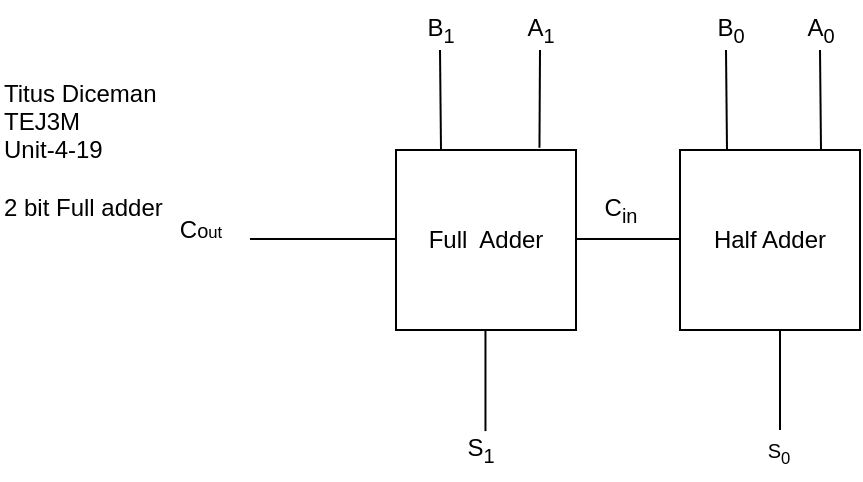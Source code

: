 <mxfile>
    <diagram id="ffboHtNIQQNh704SeMcM" name="Page-1">
        <mxGraphModel dx="466" dy="445" grid="1" gridSize="10" guides="1" tooltips="1" connect="1" arrows="1" fold="1" page="1" pageScale="1" pageWidth="827" pageHeight="1169" background="none" math="0" shadow="0">
            <root>
                <mxCell id="0"/>
                <mxCell id="1" parent="0"/>
                <mxCell id="2" value="Titus Diceman&amp;nbsp;&lt;br&gt;TEJ3M&lt;br&gt;Unit-4-19&lt;br&gt;&lt;br&gt;2 bit Full adder" style="text;html=1;align=left;verticalAlign=middle;resizable=0;points=[];autosize=1;strokeColor=none;fillColor=none;" parent="1" vertex="1">
                    <mxGeometry x="50" y="175" width="100" height="90" as="geometry"/>
                </mxCell>
                <mxCell id="153" value="" style="edgeStyle=none;orthogonalLoop=1;jettySize=auto;html=1;endArrow=none;endFill=0;" edge="1" parent="1">
                    <mxGeometry width="100" relative="1" as="geometry">
                        <mxPoint x="175" y="264.44" as="sourcePoint"/>
                        <mxPoint x="275" y="264.44" as="targetPoint"/>
                        <Array as="points"/>
                    </mxGeometry>
                </mxCell>
                <mxCell id="154" value="" style="edgeStyle=none;orthogonalLoop=1;jettySize=auto;html=1;endArrow=none;endFill=0;" edge="1" parent="1">
                    <mxGeometry width="100" relative="1" as="geometry">
                        <mxPoint x="320" y="264.44" as="sourcePoint"/>
                        <mxPoint x="420" y="264.44" as="targetPoint"/>
                        <Array as="points"/>
                    </mxGeometry>
                </mxCell>
                <mxCell id="156" value="" style="edgeStyle=none;orthogonalLoop=1;jettySize=auto;html=1;endArrow=none;endFill=0;entryX=0.25;entryY=0;entryDx=0;entryDy=0;" edge="1" parent="1" target="149">
                    <mxGeometry width="100" relative="1" as="geometry">
                        <mxPoint x="270" y="170" as="sourcePoint"/>
                        <mxPoint x="310" y="190" as="targetPoint"/>
                        <Array as="points"/>
                    </mxGeometry>
                </mxCell>
                <mxCell id="157" value="" style="edgeStyle=none;orthogonalLoop=1;jettySize=auto;html=1;endArrow=none;endFill=0;" edge="1" parent="1">
                    <mxGeometry width="100" relative="1" as="geometry">
                        <mxPoint x="292.73" y="360.54" as="sourcePoint"/>
                        <mxPoint x="292.73" y="310.0" as="targetPoint"/>
                        <Array as="points"/>
                    </mxGeometry>
                </mxCell>
                <mxCell id="158" value="" style="edgeStyle=none;orthogonalLoop=1;jettySize=auto;html=1;endArrow=none;endFill=0;" edge="1" parent="1">
                    <mxGeometry width="100" relative="1" as="geometry">
                        <mxPoint x="440" y="360" as="sourcePoint"/>
                        <mxPoint x="440" y="310" as="targetPoint"/>
                        <Array as="points"/>
                    </mxGeometry>
                </mxCell>
                <mxCell id="149" value="Full&amp;nbsp; Adder" style="whiteSpace=wrap;html=1;" vertex="1" parent="1">
                    <mxGeometry x="248" y="220" width="90" height="90" as="geometry"/>
                </mxCell>
                <mxCell id="150" value="Half Adder" style="whiteSpace=wrap;html=1;" vertex="1" parent="1">
                    <mxGeometry x="390" y="220" width="90" height="90" as="geometry"/>
                </mxCell>
                <mxCell id="169" value="" style="edgeStyle=none;orthogonalLoop=1;jettySize=auto;html=1;endArrow=none;endFill=0;entryX=0.797;entryY=-0.013;entryDx=0;entryDy=0;entryPerimeter=0;" edge="1" parent="1" target="149">
                    <mxGeometry width="100" relative="1" as="geometry">
                        <mxPoint x="320" y="170" as="sourcePoint"/>
                        <mxPoint x="280.5" y="230" as="targetPoint"/>
                        <Array as="points"/>
                    </mxGeometry>
                </mxCell>
                <mxCell id="170" value="" style="edgeStyle=none;orthogonalLoop=1;jettySize=auto;html=1;endArrow=none;endFill=0;entryX=0.25;entryY=0;entryDx=0;entryDy=0;" edge="1" parent="1">
                    <mxGeometry width="100" relative="1" as="geometry">
                        <mxPoint x="413" y="170" as="sourcePoint"/>
                        <mxPoint x="413.5" y="220" as="targetPoint"/>
                        <Array as="points"/>
                    </mxGeometry>
                </mxCell>
                <mxCell id="171" value="" style="edgeStyle=none;orthogonalLoop=1;jettySize=auto;html=1;endArrow=none;endFill=0;entryX=0.25;entryY=0;entryDx=0;entryDy=0;" edge="1" parent="1">
                    <mxGeometry width="100" relative="1" as="geometry">
                        <mxPoint x="460" y="170" as="sourcePoint"/>
                        <mxPoint x="460.5" y="220" as="targetPoint"/>
                        <Array as="points"/>
                    </mxGeometry>
                </mxCell>
                <mxCell id="172" value="C&lt;span style=&quot;font-size: 10px;&quot;&gt;o&lt;/span&gt;&lt;span style=&quot;font-size: 8.333px;&quot;&gt;ut&lt;/span&gt;" style="text;html=1;align=center;verticalAlign=middle;resizable=0;points=[];autosize=1;strokeColor=none;fillColor=none;" vertex="1" parent="1">
                    <mxGeometry x="130" y="245" width="40" height="30" as="geometry"/>
                </mxCell>
                <mxCell id="173" value="S&lt;sub&gt;1&lt;/sub&gt;" style="text;html=1;align=center;verticalAlign=middle;resizable=0;points=[];autosize=1;strokeColor=none;fillColor=none;" vertex="1" parent="1">
                    <mxGeometry x="270" y="355" width="40" height="30" as="geometry"/>
                </mxCell>
                <mxCell id="174" value="&lt;span style=&quot;font-size: 10px;&quot;&gt;S&lt;sub&gt;0&lt;/sub&gt;&lt;/span&gt;" style="text;html=1;align=center;verticalAlign=middle;resizable=0;points=[];autosize=1;strokeColor=none;fillColor=none;" vertex="1" parent="1">
                    <mxGeometry x="424" y="355" width="30" height="30" as="geometry"/>
                </mxCell>
                <mxCell id="175" value="B&lt;sub&gt;1&lt;/sub&gt;" style="text;html=1;align=center;verticalAlign=middle;resizable=0;points=[];autosize=1;strokeColor=none;fillColor=none;" vertex="1" parent="1">
                    <mxGeometry x="250" y="145" width="40" height="30" as="geometry"/>
                </mxCell>
                <mxCell id="176" value="A&lt;sub&gt;1&lt;/sub&gt;" style="text;html=1;align=center;verticalAlign=middle;resizable=0;points=[];autosize=1;strokeColor=none;fillColor=none;" vertex="1" parent="1">
                    <mxGeometry x="300" y="145" width="40" height="30" as="geometry"/>
                </mxCell>
                <mxCell id="177" value="B&lt;sub&gt;0&lt;/sub&gt;" style="text;html=1;align=center;verticalAlign=middle;resizable=0;points=[];autosize=1;strokeColor=none;fillColor=none;" vertex="1" parent="1">
                    <mxGeometry x="395" y="145" width="40" height="30" as="geometry"/>
                </mxCell>
                <mxCell id="178" value="A&lt;sub&gt;0&lt;/sub&gt;" style="text;html=1;align=center;verticalAlign=middle;resizable=0;points=[];autosize=1;strokeColor=none;fillColor=none;" vertex="1" parent="1">
                    <mxGeometry x="440" y="145" width="40" height="30" as="geometry"/>
                </mxCell>
                <mxCell id="179" value="C&lt;sub&gt;in&lt;/sub&gt;" style="text;html=1;align=center;verticalAlign=middle;resizable=0;points=[];autosize=1;strokeColor=none;fillColor=none;" vertex="1" parent="1">
                    <mxGeometry x="340" y="235" width="40" height="30" as="geometry"/>
                </mxCell>
            </root>
        </mxGraphModel>
    </diagram>
</mxfile>